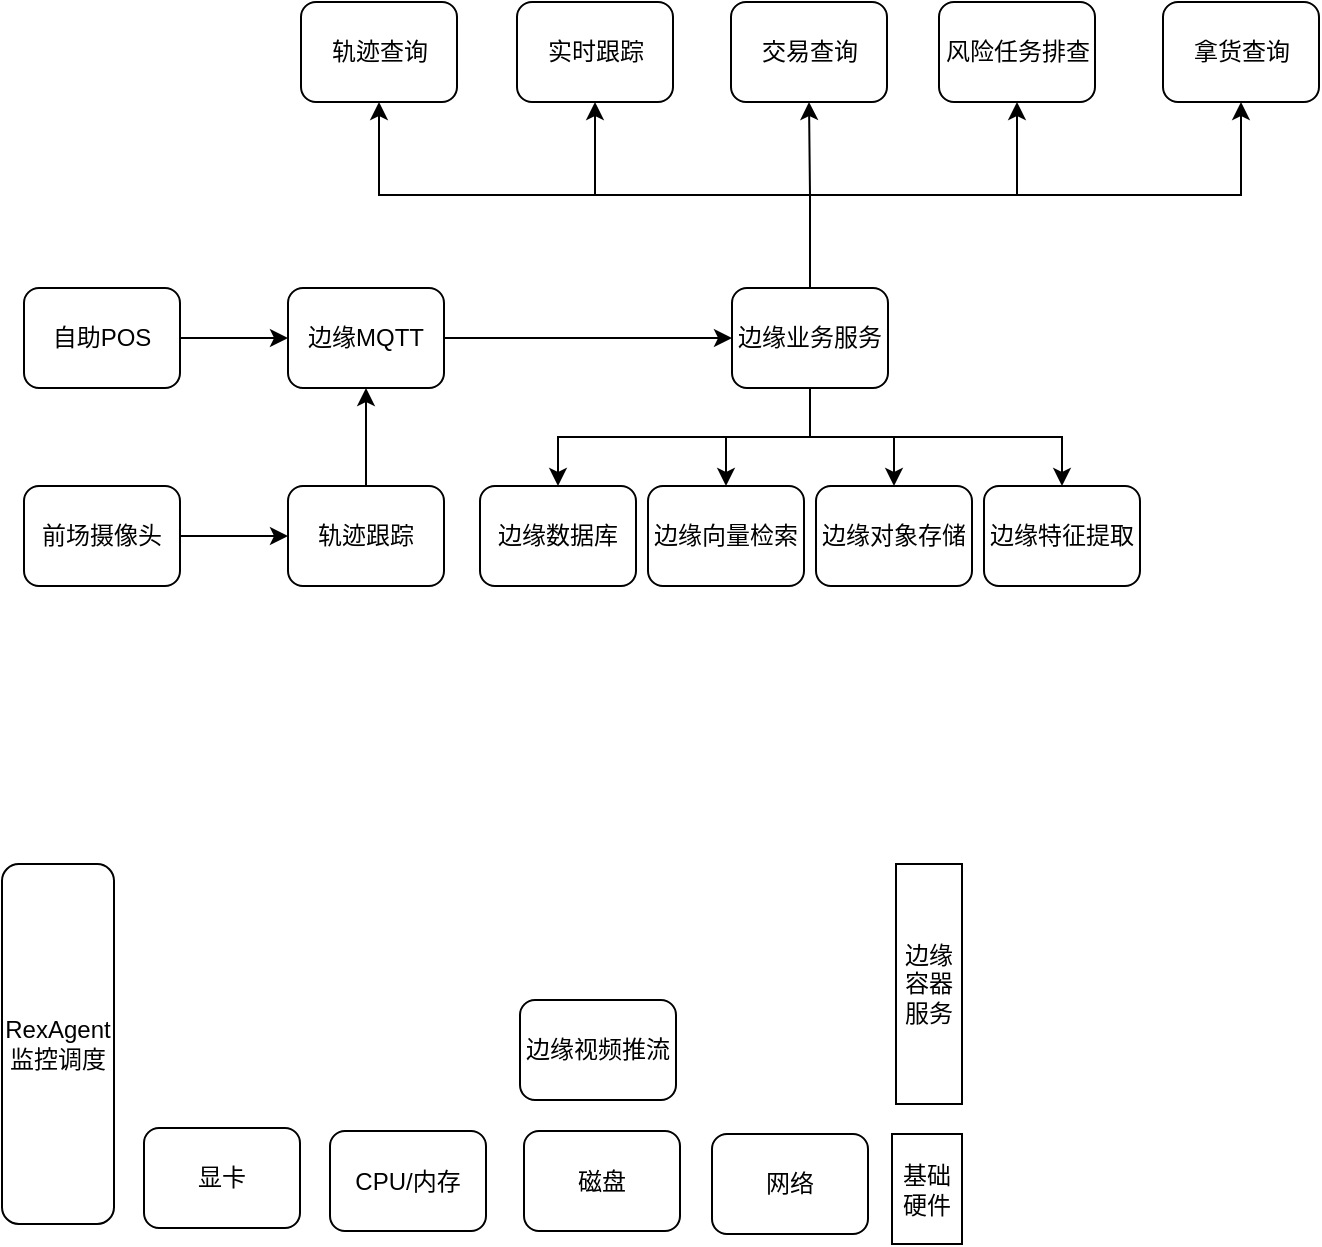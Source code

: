 <mxfile version="20.0.4" type="github"><diagram id="nNe9HFGcPv5hrxM9ZH9n" name="Page-1"><mxGraphModel dx="1422" dy="794" grid="0" gridSize="10" guides="1" tooltips="1" connect="1" arrows="1" fold="1" page="1" pageScale="1" pageWidth="1200" pageHeight="1600" background="none" math="0" shadow="0"><root><mxCell id="0"/><mxCell id="1" parent="0"/><mxCell id="nKTFpiqlMPx89mpyciDd-25" style="edgeStyle=orthogonalEdgeStyle;rounded=0;orthogonalLoop=1;jettySize=auto;html=1;exitX=0.5;exitY=0;exitDx=0;exitDy=0;" edge="1" parent="1" source="nKTFpiqlMPx89mpyciDd-2" target="nKTFpiqlMPx89mpyciDd-5"><mxGeometry relative="1" as="geometry"/></mxCell><mxCell id="nKTFpiqlMPx89mpyciDd-2" value="轨迹跟踪" style="rounded=1;whiteSpace=wrap;html=1;" vertex="1" parent="1"><mxGeometry x="305" y="384" width="78" height="50" as="geometry"/></mxCell><mxCell id="nKTFpiqlMPx89mpyciDd-24" style="edgeStyle=orthogonalEdgeStyle;rounded=0;orthogonalLoop=1;jettySize=auto;html=1;" edge="1" parent="1" source="nKTFpiqlMPx89mpyciDd-5" target="nKTFpiqlMPx89mpyciDd-12"><mxGeometry relative="1" as="geometry"/></mxCell><mxCell id="nKTFpiqlMPx89mpyciDd-5" value="边缘MQTT" style="rounded=1;whiteSpace=wrap;html=1;" vertex="1" parent="1"><mxGeometry x="305" y="285" width="78" height="50" as="geometry"/></mxCell><mxCell id="nKTFpiqlMPx89mpyciDd-6" value="边缘数据库" style="rounded=1;whiteSpace=wrap;html=1;" vertex="1" parent="1"><mxGeometry x="401" y="384" width="78" height="50" as="geometry"/></mxCell><mxCell id="nKTFpiqlMPx89mpyciDd-7" value="边缘向量检索" style="rounded=1;whiteSpace=wrap;html=1;" vertex="1" parent="1"><mxGeometry x="485" y="384" width="78" height="50" as="geometry"/></mxCell><mxCell id="nKTFpiqlMPx89mpyciDd-8" value="边缘对象存储" style="rounded=1;whiteSpace=wrap;html=1;" vertex="1" parent="1"><mxGeometry x="569" y="384" width="78" height="50" as="geometry"/></mxCell><mxCell id="nKTFpiqlMPx89mpyciDd-10" value="边缘视频推流" style="rounded=1;whiteSpace=wrap;html=1;" vertex="1" parent="1"><mxGeometry x="421" y="641" width="78" height="50" as="geometry"/></mxCell><mxCell id="nKTFpiqlMPx89mpyciDd-26" style="edgeStyle=orthogonalEdgeStyle;rounded=0;orthogonalLoop=1;jettySize=auto;html=1;exitX=0.5;exitY=1;exitDx=0;exitDy=0;" edge="1" parent="1" source="nKTFpiqlMPx89mpyciDd-12" target="nKTFpiqlMPx89mpyciDd-6"><mxGeometry relative="1" as="geometry"/></mxCell><mxCell id="nKTFpiqlMPx89mpyciDd-27" style="edgeStyle=orthogonalEdgeStyle;rounded=0;orthogonalLoop=1;jettySize=auto;html=1;exitX=0.5;exitY=1;exitDx=0;exitDy=0;entryX=0.5;entryY=0;entryDx=0;entryDy=0;" edge="1" parent="1" source="nKTFpiqlMPx89mpyciDd-12" target="nKTFpiqlMPx89mpyciDd-7"><mxGeometry relative="1" as="geometry"/></mxCell><mxCell id="nKTFpiqlMPx89mpyciDd-29" style="edgeStyle=orthogonalEdgeStyle;rounded=0;orthogonalLoop=1;jettySize=auto;html=1;exitX=0.5;exitY=1;exitDx=0;exitDy=0;entryX=0.5;entryY=0;entryDx=0;entryDy=0;" edge="1" parent="1" source="nKTFpiqlMPx89mpyciDd-12" target="nKTFpiqlMPx89mpyciDd-8"><mxGeometry relative="1" as="geometry"/></mxCell><mxCell id="nKTFpiqlMPx89mpyciDd-30" style="edgeStyle=orthogonalEdgeStyle;rounded=0;orthogonalLoop=1;jettySize=auto;html=1;exitX=0.5;exitY=1;exitDx=0;exitDy=0;" edge="1" parent="1" source="nKTFpiqlMPx89mpyciDd-12" target="nKTFpiqlMPx89mpyciDd-13"><mxGeometry relative="1" as="geometry"/></mxCell><mxCell id="nKTFpiqlMPx89mpyciDd-41" style="edgeStyle=orthogonalEdgeStyle;rounded=0;orthogonalLoop=1;jettySize=auto;html=1;exitX=0.5;exitY=0;exitDx=0;exitDy=0;" edge="1" parent="1" source="nKTFpiqlMPx89mpyciDd-12" target="nKTFpiqlMPx89mpyciDd-34"><mxGeometry relative="1" as="geometry"/></mxCell><mxCell id="nKTFpiqlMPx89mpyciDd-42" style="edgeStyle=orthogonalEdgeStyle;rounded=0;orthogonalLoop=1;jettySize=auto;html=1;exitX=0.5;exitY=0;exitDx=0;exitDy=0;" edge="1" parent="1" source="nKTFpiqlMPx89mpyciDd-12" target="nKTFpiqlMPx89mpyciDd-35"><mxGeometry relative="1" as="geometry"/></mxCell><mxCell id="nKTFpiqlMPx89mpyciDd-43" style="edgeStyle=orthogonalEdgeStyle;rounded=0;orthogonalLoop=1;jettySize=auto;html=1;exitX=0.5;exitY=0;exitDx=0;exitDy=0;" edge="1" parent="1" source="nKTFpiqlMPx89mpyciDd-12" target="nKTFpiqlMPx89mpyciDd-36"><mxGeometry relative="1" as="geometry"/></mxCell><mxCell id="nKTFpiqlMPx89mpyciDd-44" style="edgeStyle=orthogonalEdgeStyle;rounded=0;orthogonalLoop=1;jettySize=auto;html=1;exitX=0.5;exitY=0;exitDx=0;exitDy=0;entryX=0.5;entryY=1;entryDx=0;entryDy=0;" edge="1" parent="1" source="nKTFpiqlMPx89mpyciDd-12" target="nKTFpiqlMPx89mpyciDd-37"><mxGeometry relative="1" as="geometry"/></mxCell><mxCell id="nKTFpiqlMPx89mpyciDd-45" style="edgeStyle=orthogonalEdgeStyle;rounded=0;orthogonalLoop=1;jettySize=auto;html=1;exitX=0.5;exitY=0;exitDx=0;exitDy=0;entryX=0.5;entryY=1;entryDx=0;entryDy=0;" edge="1" parent="1" source="nKTFpiqlMPx89mpyciDd-12" target="nKTFpiqlMPx89mpyciDd-38"><mxGeometry relative="1" as="geometry"/></mxCell><mxCell id="nKTFpiqlMPx89mpyciDd-12" value="边缘业务服务" style="rounded=1;whiteSpace=wrap;html=1;" vertex="1" parent="1"><mxGeometry x="527" y="285" width="78" height="50" as="geometry"/></mxCell><mxCell id="nKTFpiqlMPx89mpyciDd-13" value="边缘特征提取" style="rounded=1;whiteSpace=wrap;html=1;" vertex="1" parent="1"><mxGeometry x="653" y="384" width="78" height="50" as="geometry"/></mxCell><mxCell id="nKTFpiqlMPx89mpyciDd-14" value="边缘容器&lt;br&gt;服务" style="rounded=0;whiteSpace=wrap;html=1;" vertex="1" parent="1"><mxGeometry x="609" y="573" width="33" height="120" as="geometry"/></mxCell><mxCell id="nKTFpiqlMPx89mpyciDd-15" value="RexAgent监控调度" style="rounded=1;whiteSpace=wrap;html=1;" vertex="1" parent="1"><mxGeometry x="162" y="573" width="56" height="180" as="geometry"/></mxCell><mxCell id="nKTFpiqlMPx89mpyciDd-16" value="基础硬件" style="rounded=0;whiteSpace=wrap;html=1;" vertex="1" parent="1"><mxGeometry x="607" y="708" width="35" height="55" as="geometry"/></mxCell><mxCell id="nKTFpiqlMPx89mpyciDd-17" value="显卡" style="rounded=1;whiteSpace=wrap;html=1;" vertex="1" parent="1"><mxGeometry x="233" y="705" width="78" height="50" as="geometry"/></mxCell><mxCell id="nKTFpiqlMPx89mpyciDd-18" value="CPU/内存" style="rounded=1;whiteSpace=wrap;html=1;" vertex="1" parent="1"><mxGeometry x="326" y="706.5" width="78" height="50" as="geometry"/></mxCell><mxCell id="nKTFpiqlMPx89mpyciDd-19" value="磁盘" style="rounded=1;whiteSpace=wrap;html=1;" vertex="1" parent="1"><mxGeometry x="423" y="706.5" width="78" height="50" as="geometry"/></mxCell><mxCell id="nKTFpiqlMPx89mpyciDd-20" value="网络" style="rounded=1;whiteSpace=wrap;html=1;" vertex="1" parent="1"><mxGeometry x="517" y="708" width="78" height="50" as="geometry"/></mxCell><mxCell id="nKTFpiqlMPx89mpyciDd-23" style="edgeStyle=orthogonalEdgeStyle;rounded=0;orthogonalLoop=1;jettySize=auto;html=1;" edge="1" parent="1" source="nKTFpiqlMPx89mpyciDd-22" target="nKTFpiqlMPx89mpyciDd-5"><mxGeometry relative="1" as="geometry"/></mxCell><mxCell id="nKTFpiqlMPx89mpyciDd-22" value="自助POS" style="rounded=1;whiteSpace=wrap;html=1;" vertex="1" parent="1"><mxGeometry x="173" y="285" width="78" height="50" as="geometry"/></mxCell><mxCell id="nKTFpiqlMPx89mpyciDd-34" value="轨迹查询" style="rounded=1;whiteSpace=wrap;html=1;" vertex="1" parent="1"><mxGeometry x="311.5" y="142" width="78" height="50" as="geometry"/></mxCell><mxCell id="nKTFpiqlMPx89mpyciDd-35" value="实时跟踪" style="rounded=1;whiteSpace=wrap;html=1;" vertex="1" parent="1"><mxGeometry x="419.5" y="142" width="78" height="50" as="geometry"/></mxCell><mxCell id="nKTFpiqlMPx89mpyciDd-36" value="交易查询" style="rounded=1;whiteSpace=wrap;html=1;" vertex="1" parent="1"><mxGeometry x="526.5" y="142" width="78" height="50" as="geometry"/></mxCell><mxCell id="nKTFpiqlMPx89mpyciDd-37" value="风险任务排查" style="rounded=1;whiteSpace=wrap;html=1;" vertex="1" parent="1"><mxGeometry x="630.5" y="142" width="78" height="50" as="geometry"/></mxCell><mxCell id="nKTFpiqlMPx89mpyciDd-38" value="拿货查询" style="rounded=1;whiteSpace=wrap;html=1;" vertex="1" parent="1"><mxGeometry x="742.5" y="142" width="78" height="50" as="geometry"/></mxCell><mxCell id="nKTFpiqlMPx89mpyciDd-40" value="" style="edgeStyle=orthogonalEdgeStyle;rounded=0;orthogonalLoop=1;jettySize=auto;html=1;" edge="1" parent="1" source="nKTFpiqlMPx89mpyciDd-39" target="nKTFpiqlMPx89mpyciDd-2"><mxGeometry relative="1" as="geometry"/></mxCell><mxCell id="nKTFpiqlMPx89mpyciDd-39" value="前场摄像头" style="rounded=1;whiteSpace=wrap;html=1;" vertex="1" parent="1"><mxGeometry x="173" y="384" width="78" height="50" as="geometry"/></mxCell></root></mxGraphModel></diagram></mxfile>